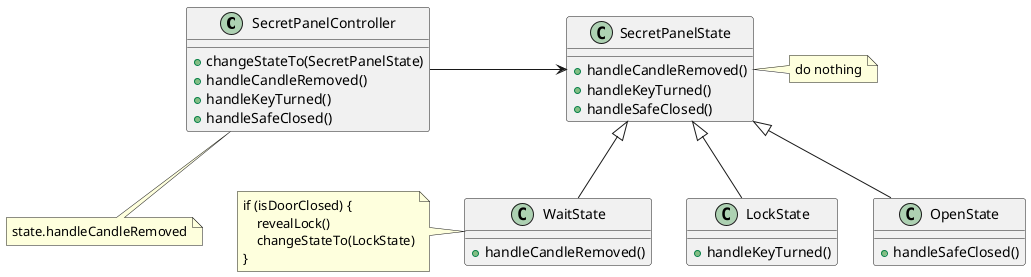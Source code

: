 @startuml

class SecretPanelController {
    + changeStateTo(SecretPanelState)
    + handleCandleRemoved()
    + handleKeyTurned()
    + handleSafeClosed()
}
note bottom: state.handleCandleRemoved

class SecretPanelState {
    + handleCandleRemoved()
    + handleKeyTurned()
    + handleSafeClosed()
}
note right: do nothing

class WaitState {
    + handleCandleRemoved()
}
note left
if (isDoorClosed) {
    revealLock()
    changeStateTo(LockState)
}
end note

class LockState {
    + handleKeyTurned()
}

class OpenState {
    + handleSafeClosed()
}

SecretPanelController -> SecretPanelState
SecretPanelState <|-- WaitState
SecretPanelState <|-- LockState
SecretPanelState <|-- OpenState

@enduml